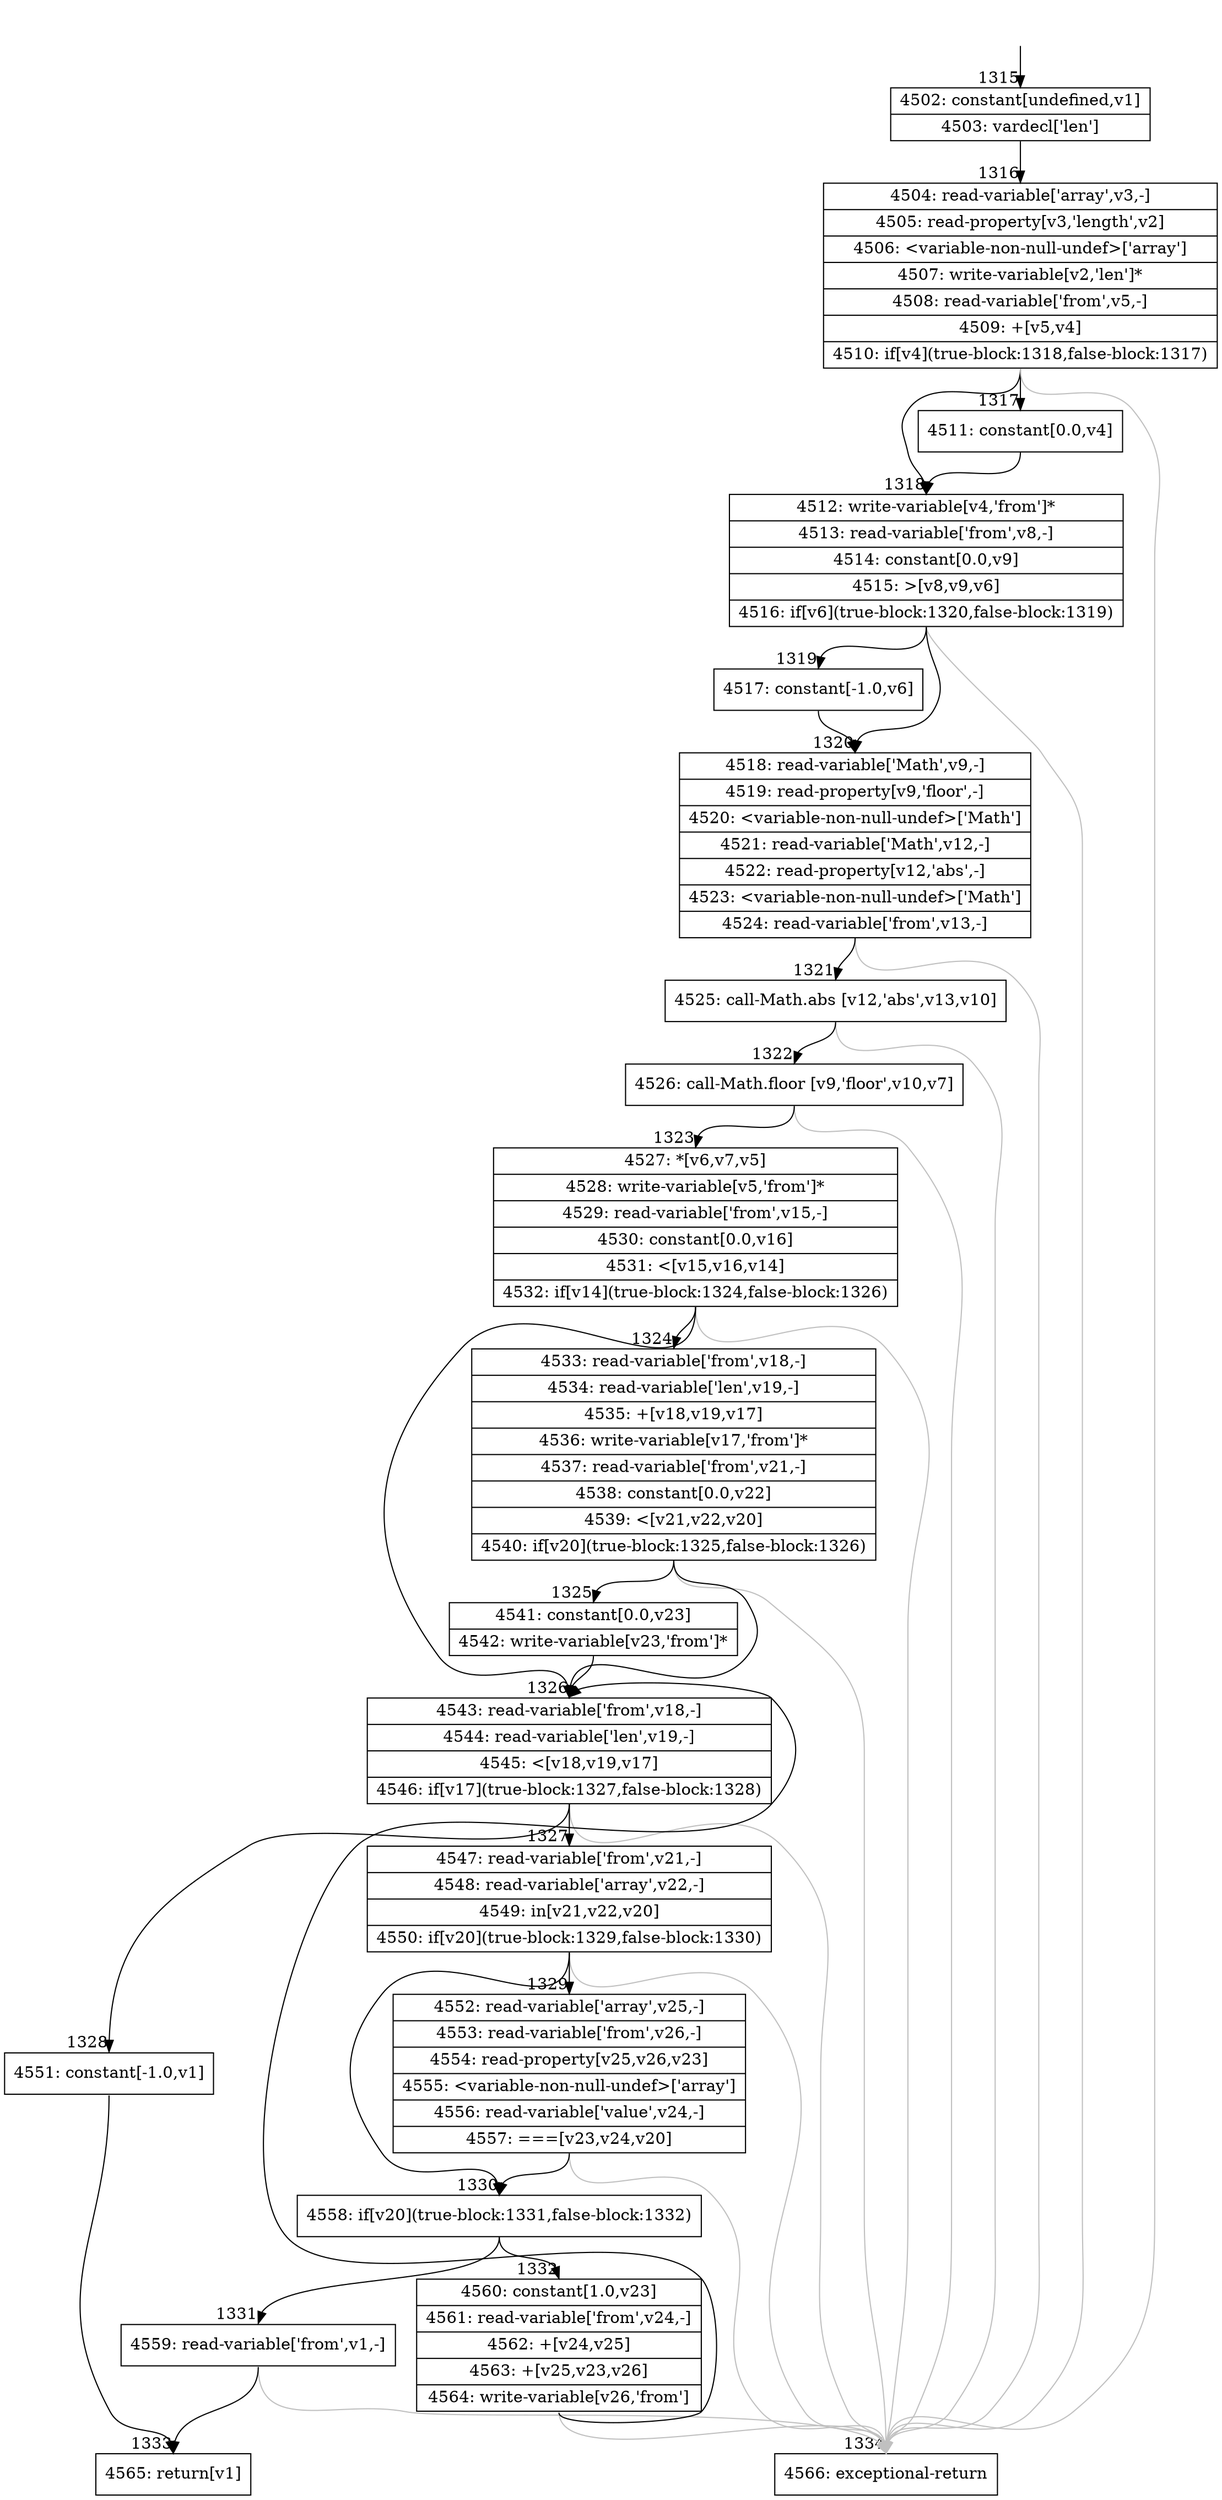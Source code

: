 digraph {
rankdir="TD"
BB_entry74[shape=none,label=""];
BB_entry74 -> BB1315 [tailport=s, headport=n, headlabel="    1315"]
BB1315 [shape=record label="{4502: constant[undefined,v1]|4503: vardecl['len']}" ] 
BB1315 -> BB1316 [tailport=s, headport=n, headlabel="      1316"]
BB1316 [shape=record label="{4504: read-variable['array',v3,-]|4505: read-property[v3,'length',v2]|4506: \<variable-non-null-undef\>['array']|4507: write-variable[v2,'len']*|4508: read-variable['from',v5,-]|4509: +[v5,v4]|4510: if[v4](true-block:1318,false-block:1317)}" ] 
BB1316 -> BB1318 [tailport=s, headport=n, headlabel="      1318"]
BB1316 -> BB1317 [tailport=s, headport=n, headlabel="      1317"]
BB1316 -> BB1334 [tailport=s, headport=n, color=gray, headlabel="      1334"]
BB1317 [shape=record label="{4511: constant[0.0,v4]}" ] 
BB1317 -> BB1318 [tailport=s, headport=n]
BB1318 [shape=record label="{4512: write-variable[v4,'from']*|4513: read-variable['from',v8,-]|4514: constant[0.0,v9]|4515: \>[v8,v9,v6]|4516: if[v6](true-block:1320,false-block:1319)}" ] 
BB1318 -> BB1320 [tailport=s, headport=n, headlabel="      1320"]
BB1318 -> BB1319 [tailport=s, headport=n, headlabel="      1319"]
BB1318 -> BB1334 [tailport=s, headport=n, color=gray]
BB1319 [shape=record label="{4517: constant[-1.0,v6]}" ] 
BB1319 -> BB1320 [tailport=s, headport=n]
BB1320 [shape=record label="{4518: read-variable['Math',v9,-]|4519: read-property[v9,'floor',-]|4520: \<variable-non-null-undef\>['Math']|4521: read-variable['Math',v12,-]|4522: read-property[v12,'abs',-]|4523: \<variable-non-null-undef\>['Math']|4524: read-variable['from',v13,-]}" ] 
BB1320 -> BB1321 [tailport=s, headport=n, headlabel="      1321"]
BB1320 -> BB1334 [tailport=s, headport=n, color=gray]
BB1321 [shape=record label="{4525: call-Math.abs [v12,'abs',v13,v10]}" ] 
BB1321 -> BB1322 [tailport=s, headport=n, headlabel="      1322"]
BB1321 -> BB1334 [tailport=s, headport=n, color=gray]
BB1322 [shape=record label="{4526: call-Math.floor [v9,'floor',v10,v7]}" ] 
BB1322 -> BB1323 [tailport=s, headport=n, headlabel="      1323"]
BB1322 -> BB1334 [tailport=s, headport=n, color=gray]
BB1323 [shape=record label="{4527: *[v6,v7,v5]|4528: write-variable[v5,'from']*|4529: read-variable['from',v15,-]|4530: constant[0.0,v16]|4531: \<[v15,v16,v14]|4532: if[v14](true-block:1324,false-block:1326)}" ] 
BB1323 -> BB1324 [tailport=s, headport=n, headlabel="      1324"]
BB1323 -> BB1326 [tailport=s, headport=n, headlabel="      1326"]
BB1323 -> BB1334 [tailport=s, headport=n, color=gray]
BB1324 [shape=record label="{4533: read-variable['from',v18,-]|4534: read-variable['len',v19,-]|4535: +[v18,v19,v17]|4536: write-variable[v17,'from']*|4537: read-variable['from',v21,-]|4538: constant[0.0,v22]|4539: \<[v21,v22,v20]|4540: if[v20](true-block:1325,false-block:1326)}" ] 
BB1324 -> BB1325 [tailport=s, headport=n, headlabel="      1325"]
BB1324 -> BB1326 [tailport=s, headport=n]
BB1324 -> BB1334 [tailport=s, headport=n, color=gray]
BB1325 [shape=record label="{4541: constant[0.0,v23]|4542: write-variable[v23,'from']*}" ] 
BB1325 -> BB1326 [tailport=s, headport=n]
BB1326 [shape=record label="{4543: read-variable['from',v18,-]|4544: read-variable['len',v19,-]|4545: \<[v18,v19,v17]|4546: if[v17](true-block:1327,false-block:1328)}" ] 
BB1326 -> BB1327 [tailport=s, headport=n, headlabel="      1327"]
BB1326 -> BB1328 [tailport=s, headport=n, headlabel="      1328"]
BB1326 -> BB1334 [tailport=s, headport=n, color=gray]
BB1327 [shape=record label="{4547: read-variable['from',v21,-]|4548: read-variable['array',v22,-]|4549: in[v21,v22,v20]|4550: if[v20](true-block:1329,false-block:1330)}" ] 
BB1327 -> BB1330 [tailport=s, headport=n, headlabel="      1330"]
BB1327 -> BB1329 [tailport=s, headport=n, headlabel="      1329"]
BB1327 -> BB1334 [tailport=s, headport=n, color=gray]
BB1328 [shape=record label="{4551: constant[-1.0,v1]}" ] 
BB1328 -> BB1333 [tailport=s, headport=n, headlabel="      1333"]
BB1329 [shape=record label="{4552: read-variable['array',v25,-]|4553: read-variable['from',v26,-]|4554: read-property[v25,v26,v23]|4555: \<variable-non-null-undef\>['array']|4556: read-variable['value',v24,-]|4557: ===[v23,v24,v20]}" ] 
BB1329 -> BB1330 [tailport=s, headport=n]
BB1329 -> BB1334 [tailport=s, headport=n, color=gray]
BB1330 [shape=record label="{4558: if[v20](true-block:1331,false-block:1332)}" ] 
BB1330 -> BB1331 [tailport=s, headport=n, headlabel="      1331"]
BB1330 -> BB1332 [tailport=s, headport=n, headlabel="      1332"]
BB1331 [shape=record label="{4559: read-variable['from',v1,-]}" ] 
BB1331 -> BB1333 [tailport=s, headport=n]
BB1331 -> BB1334 [tailport=s, headport=n, color=gray]
BB1332 [shape=record label="{4560: constant[1.0,v23]|4561: read-variable['from',v24,-]|4562: +[v24,v25]|4563: +[v25,v23,v26]|4564: write-variable[v26,'from']}" ] 
BB1332 -> BB1326 [tailport=s, headport=n]
BB1332 -> BB1334 [tailport=s, headport=n, color=gray]
BB1333 [shape=record label="{4565: return[v1]}" ] 
BB1334 [shape=record label="{4566: exceptional-return}" ] 
//#$~ 2145
}
